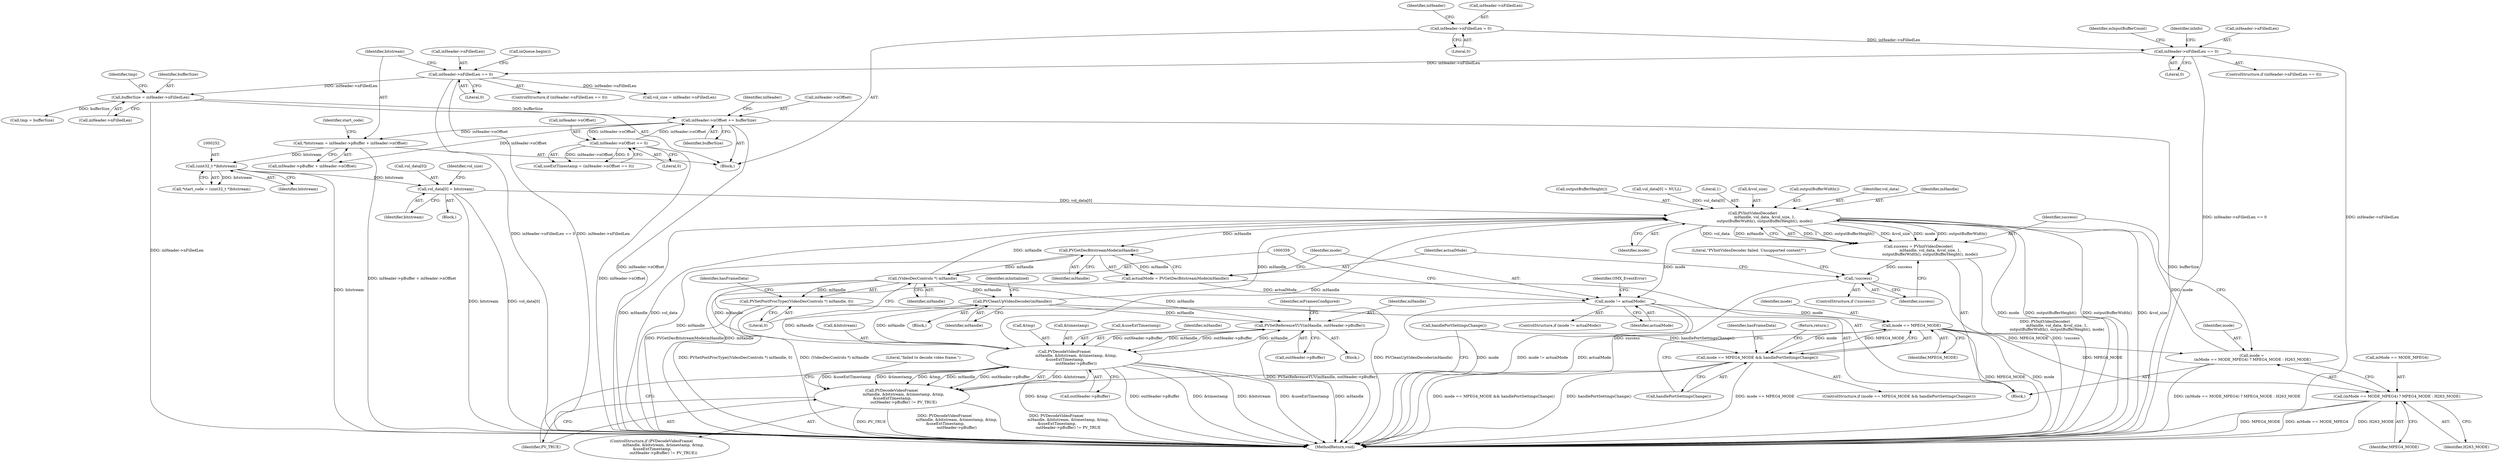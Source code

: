 digraph "0_Android_d2f47191538837e796e2b10c1ff7e1ee35f6e0ab@array" {
"1000292" [label="(Call,vol_data[0] = bitstream)"];
"1000251" [label="(Call,(uint32_t *)bitstream)"];
"1000239" [label="(Call,*bitstream = inHeader->pBuffer + inHeader->nOffset)"];
"1000510" [label="(Call,inHeader->nOffset += bufferSize)"];
"1000461" [label="(Call,bufferSize = inHeader->nFilledLen)"];
"1000169" [label="(Call,inHeader->nFilledLen == 0)"];
"1000540" [label="(Call,inHeader->nFilledLen == 0)"];
"1000515" [label="(Call,inHeader->nFilledLen = 0)"];
"1000438" [label="(Call,inHeader->nOffset == 0)"];
"1000314" [label="(Call,PVInitVideoDecoder(\n                    mHandle, vol_data, &vol_size, 1,\n                    outputBufferWidth(), outputBufferHeight(), mode))"];
"1000312" [label="(Call,success = PVInitVideoDecoder(\n                    mHandle, vol_data, &vol_size, 1,\n                    outputBufferWidth(), outputBufferHeight(), mode))"];
"1000324" [label="(Call,!success)"];
"1000341" [label="(Call,PVGetDecBitstreamMode(mHandle))"];
"1000339" [label="(Call,actualMode = PVGetDecBitstreamMode(mHandle))"];
"1000344" [label="(Call,mode != actualMode)"];
"1000400" [label="(Call,mode == MPEG4_MODE)"];
"1000303" [label="(Call,mode =\n (mMode == MODE_MPEG4) ? MPEG4_MODE : H263_MODE)"];
"1000305" [label="(Call,(mMode == MODE_MPEG4) ? MPEG4_MODE : H263_MODE)"];
"1000399" [label="(Call,mode == MPEG4_MODE && handlePortSettingsChange())"];
"1000358" [label="(Call,(VideoDecControls *) mHandle)"];
"1000264" [label="(Call,PVCleanUpVideoDecoder(mHandle))"];
"1000427" [label="(Call,PVSetReferenceYUV(mHandle, outHeader->pBuffer))"];
"1000472" [label="(Call,PVDecodeVideoFrame(\n                    mHandle, &bitstream, &timestamp, &tmp,\n &useExtTimestamp,\n                    outHeader->pBuffer))"];
"1000471" [label="(Call,PVDecodeVideoFrame(\n                    mHandle, &bitstream, &timestamp, &tmp,\n &useExtTimestamp,\n                    outHeader->pBuffer) != PV_TRUE)"];
"1000357" [label="(Call,PVSetPostProcType((VideoDecControls *) mHandle, 0))"];
"1000615" [label="(MethodReturn,void)"];
"1000173" [label="(Literal,0)"];
"1000433" [label="(Identifier,mFramesConfigured)"];
"1000169" [label="(Call,inHeader->nFilledLen == 0)"];
"1000168" [label="(ControlStructure,if (inHeader->nFilledLen == 0))"];
"1000467" [label="(Call,tmp = bufferSize)"];
"1000296" [label="(Identifier,bitstream)"];
"1000343" [label="(ControlStructure,if (mode != actualMode))"];
"1000485" [label="(Identifier,PV_TRUE)"];
"1000340" [label="(Identifier,actualMode)"];
"1000272" [label="(Block,)"];
"1000324" [label="(Call,!success)"];
"1000562" [label="(Identifier,mInputBufferCount)"];
"1000408" [label="(Identifier,hasFrameData)"];
"1000399" [label="(Call,mode == MPEG4_MODE && handlePortSettingsChange())"];
"1000345" [label="(Identifier,mode)"];
"1000319" [label="(Literal,1)"];
"1000400" [label="(Call,mode == MPEG4_MODE)"];
"1000304" [label="(Identifier,mode)"];
"1000461" [label="(Call,bufferSize = inHeader->nFilledLen)"];
"1000317" [label="(Call,&vol_size)"];
"1000263" [label="(Block,)"];
"1000129" [label="(Block,)"];
"1000523" [label="(Identifier,inHeader)"];
"1000306" [label="(Call,mMode == MODE_MPEG4)"];
"1000323" [label="(ControlStructure,if (!success))"];
"1000548" [label="(Identifier,inInfo)"];
"1000517" [label="(Identifier,inHeader)"];
"1000298" [label="(Identifier,vol_size)"];
"1000427" [label="(Call,PVSetReferenceYUV(mHandle, outHeader->pBuffer))"];
"1000357" [label="(Call,PVSetPostProcType((VideoDecControls *) mHandle, 0))"];
"1000325" [label="(Identifier,success)"];
"1000320" [label="(Call,outputBufferWidth())"];
"1000463" [label="(Call,inHeader->nFilledLen)"];
"1000462" [label="(Identifier,bufferSize)"];
"1000474" [label="(Call,&bitstream)"];
"1000322" [label="(Identifier,mode)"];
"1000468" [label="(Identifier,tmp)"];
"1000339" [label="(Call,actualMode = PVGetDecBitstreamMode(mHandle))"];
"1000402" [label="(Identifier,MPEG4_MODE)"];
"1000250" [label="(Identifier,start_code)"];
"1000342" [label="(Identifier,mHandle)"];
"1000265" [label="(Identifier,mHandle)"];
"1000316" [label="(Identifier,vol_data)"];
"1000305" [label="(Call,(mMode == MODE_MPEG4) ? MPEG4_MODE : H263_MODE)"];
"1000403" [label="(Call,handlePortSettingsChange())"];
"1000398" [label="(ControlStructure,if (mode == MPEG4_MODE && handlePortSettingsChange()))"];
"1000292" [label="(Call,vol_data[0] = bitstream)"];
"1000499" [label="(Call,handlePortSettingsChange())"];
"1000349" [label="(Identifier,OMX_EventError)"];
"1000314" [label="(Call,PVInitVideoDecoder(\n                    mHandle, vol_data, &vol_size, 1,\n                    outputBufferWidth(), outputBufferHeight(), mode))"];
"1000241" [label="(Call,inHeader->pBuffer + inHeader->nOffset)"];
"1000510" [label="(Call,inHeader->nOffset += bufferSize)"];
"1000472" [label="(Call,PVDecodeVideoFrame(\n                    mHandle, &bitstream, &timestamp, &tmp,\n &useExtTimestamp,\n                    outHeader->pBuffer))"];
"1000344" [label="(Call,mode != actualMode)"];
"1000541" [label="(Call,inHeader->nFilledLen)"];
"1000267" [label="(Identifier,mInitialized)"];
"1000346" [label="(Identifier,actualMode)"];
"1000488" [label="(Literal,\"failed to decode video frame.\")"];
"1000309" [label="(Identifier,MPEG4_MODE)"];
"1000478" [label="(Call,&tmp)"];
"1000514" [label="(Identifier,bufferSize)"];
"1000476" [label="(Call,&timestamp)"];
"1000539" [label="(ControlStructure,if (inHeader->nFilledLen == 0))"];
"1000303" [label="(Call,mode =\n (mMode == MODE_MPEG4) ? MPEG4_MODE : H263_MODE)"];
"1000544" [label="(Literal,0)"];
"1000240" [label="(Identifier,bitstream)"];
"1000511" [label="(Call,inHeader->nOffset)"];
"1000253" [label="(Identifier,bitstream)"];
"1000170" [label="(Call,inHeader->nFilledLen)"];
"1000429" [label="(Call,outHeader->pBuffer)"];
"1000264" [label="(Call,PVCleanUpVideoDecoder(mHandle))"];
"1000471" [label="(Call,PVDecodeVideoFrame(\n                    mHandle, &bitstream, &timestamp, &tmp,\n &useExtTimestamp,\n                    outHeader->pBuffer) != PV_TRUE)"];
"1000297" [label="(Call,vol_size = inHeader->nFilledLen)"];
"1000360" [label="(Identifier,mHandle)"];
"1000361" [label="(Literal,0)"];
"1000439" [label="(Call,inHeader->nOffset)"];
"1000249" [label="(Call,*start_code = (uint32_t *)bitstream)"];
"1000401" [label="(Identifier,mode)"];
"1000315" [label="(Identifier,mHandle)"];
"1000442" [label="(Literal,0)"];
"1000310" [label="(Identifier,H263_MODE)"];
"1000470" [label="(ControlStructure,if (PVDecodeVideoFrame(\n                    mHandle, &bitstream, &timestamp, &tmp,\n &useExtTimestamp,\n                    outHeader->pBuffer) != PV_TRUE))"];
"1000482" [label="(Call,outHeader->pBuffer)"];
"1000251" [label="(Call,(uint32_t *)bitstream)"];
"1000313" [label="(Identifier,success)"];
"1000364" [label="(Identifier,hasFrameData)"];
"1000321" [label="(Call,outputBufferHeight())"];
"1000480" [label="(Call,&useExtTimestamp)"];
"1000239" [label="(Call,*bitstream = inHeader->pBuffer + inHeader->nOffset)"];
"1000176" [label="(Call,inQueue.begin())"];
"1000540" [label="(Call,inHeader->nFilledLen == 0)"];
"1000358" [label="(Call,(VideoDecControls *) mHandle)"];
"1000414" [label="(Block,)"];
"1000405" [label="(Return,return;)"];
"1000436" [label="(Call,useExtTimestamp = (inHeader->nOffset == 0))"];
"1000438" [label="(Call,inHeader->nOffset == 0)"];
"1000278" [label="(Call,vol_data[0] = NULL)"];
"1000328" [label="(Literal,\"PVInitVideoDecoder failed. Unsupported content?\")"];
"1000519" [label="(Literal,0)"];
"1000428" [label="(Identifier,mHandle)"];
"1000473" [label="(Identifier,mHandle)"];
"1000341" [label="(Call,PVGetDecBitstreamMode(mHandle))"];
"1000516" [label="(Call,inHeader->nFilledLen)"];
"1000291" [label="(Block,)"];
"1000293" [label="(Call,vol_data[0])"];
"1000515" [label="(Call,inHeader->nFilledLen = 0)"];
"1000312" [label="(Call,success = PVInitVideoDecoder(\n                    mHandle, vol_data, &vol_size, 1,\n                    outputBufferWidth(), outputBufferHeight(), mode))"];
"1000292" -> "1000291"  [label="AST: "];
"1000292" -> "1000296"  [label="CFG: "];
"1000293" -> "1000292"  [label="AST: "];
"1000296" -> "1000292"  [label="AST: "];
"1000298" -> "1000292"  [label="CFG: "];
"1000292" -> "1000615"  [label="DDG: vol_data[0]"];
"1000292" -> "1000615"  [label="DDG: bitstream"];
"1000251" -> "1000292"  [label="DDG: bitstream"];
"1000292" -> "1000314"  [label="DDG: vol_data[0]"];
"1000251" -> "1000249"  [label="AST: "];
"1000251" -> "1000253"  [label="CFG: "];
"1000252" -> "1000251"  [label="AST: "];
"1000253" -> "1000251"  [label="AST: "];
"1000249" -> "1000251"  [label="CFG: "];
"1000251" -> "1000615"  [label="DDG: bitstream"];
"1000251" -> "1000249"  [label="DDG: bitstream"];
"1000239" -> "1000251"  [label="DDG: bitstream"];
"1000239" -> "1000129"  [label="AST: "];
"1000239" -> "1000241"  [label="CFG: "];
"1000240" -> "1000239"  [label="AST: "];
"1000241" -> "1000239"  [label="AST: "];
"1000250" -> "1000239"  [label="CFG: "];
"1000239" -> "1000615"  [label="DDG: inHeader->pBuffer + inHeader->nOffset"];
"1000510" -> "1000239"  [label="DDG: inHeader->nOffset"];
"1000510" -> "1000129"  [label="AST: "];
"1000510" -> "1000514"  [label="CFG: "];
"1000511" -> "1000510"  [label="AST: "];
"1000514" -> "1000510"  [label="AST: "];
"1000517" -> "1000510"  [label="CFG: "];
"1000510" -> "1000615"  [label="DDG: bufferSize"];
"1000510" -> "1000615"  [label="DDG: inHeader->nOffset"];
"1000510" -> "1000241"  [label="DDG: inHeader->nOffset"];
"1000510" -> "1000438"  [label="DDG: inHeader->nOffset"];
"1000461" -> "1000510"  [label="DDG: bufferSize"];
"1000438" -> "1000510"  [label="DDG: inHeader->nOffset"];
"1000461" -> "1000129"  [label="AST: "];
"1000461" -> "1000463"  [label="CFG: "];
"1000462" -> "1000461"  [label="AST: "];
"1000463" -> "1000461"  [label="AST: "];
"1000468" -> "1000461"  [label="CFG: "];
"1000461" -> "1000615"  [label="DDG: inHeader->nFilledLen"];
"1000169" -> "1000461"  [label="DDG: inHeader->nFilledLen"];
"1000461" -> "1000467"  [label="DDG: bufferSize"];
"1000169" -> "1000168"  [label="AST: "];
"1000169" -> "1000173"  [label="CFG: "];
"1000170" -> "1000169"  [label="AST: "];
"1000173" -> "1000169"  [label="AST: "];
"1000176" -> "1000169"  [label="CFG: "];
"1000240" -> "1000169"  [label="CFG: "];
"1000169" -> "1000615"  [label="DDG: inHeader->nFilledLen == 0"];
"1000169" -> "1000615"  [label="DDG: inHeader->nFilledLen"];
"1000540" -> "1000169"  [label="DDG: inHeader->nFilledLen"];
"1000169" -> "1000297"  [label="DDG: inHeader->nFilledLen"];
"1000540" -> "1000539"  [label="AST: "];
"1000540" -> "1000544"  [label="CFG: "];
"1000541" -> "1000540"  [label="AST: "];
"1000544" -> "1000540"  [label="AST: "];
"1000548" -> "1000540"  [label="CFG: "];
"1000562" -> "1000540"  [label="CFG: "];
"1000540" -> "1000615"  [label="DDG: inHeader->nFilledLen == 0"];
"1000540" -> "1000615"  [label="DDG: inHeader->nFilledLen"];
"1000515" -> "1000540"  [label="DDG: inHeader->nFilledLen"];
"1000515" -> "1000129"  [label="AST: "];
"1000515" -> "1000519"  [label="CFG: "];
"1000516" -> "1000515"  [label="AST: "];
"1000519" -> "1000515"  [label="AST: "];
"1000523" -> "1000515"  [label="CFG: "];
"1000438" -> "1000436"  [label="AST: "];
"1000438" -> "1000442"  [label="CFG: "];
"1000439" -> "1000438"  [label="AST: "];
"1000442" -> "1000438"  [label="AST: "];
"1000436" -> "1000438"  [label="CFG: "];
"1000438" -> "1000615"  [label="DDG: inHeader->nOffset"];
"1000438" -> "1000436"  [label="DDG: inHeader->nOffset"];
"1000438" -> "1000436"  [label="DDG: 0"];
"1000314" -> "1000312"  [label="AST: "];
"1000314" -> "1000322"  [label="CFG: "];
"1000315" -> "1000314"  [label="AST: "];
"1000316" -> "1000314"  [label="AST: "];
"1000317" -> "1000314"  [label="AST: "];
"1000319" -> "1000314"  [label="AST: "];
"1000320" -> "1000314"  [label="AST: "];
"1000321" -> "1000314"  [label="AST: "];
"1000322" -> "1000314"  [label="AST: "];
"1000312" -> "1000314"  [label="CFG: "];
"1000314" -> "1000615"  [label="DDG: mHandle"];
"1000314" -> "1000615"  [label="DDG: vol_data"];
"1000314" -> "1000615"  [label="DDG: mode"];
"1000314" -> "1000615"  [label="DDG: outputBufferHeight()"];
"1000314" -> "1000615"  [label="DDG: outputBufferWidth()"];
"1000314" -> "1000615"  [label="DDG: &vol_size"];
"1000314" -> "1000312"  [label="DDG: 1"];
"1000314" -> "1000312"  [label="DDG: outputBufferHeight()"];
"1000314" -> "1000312"  [label="DDG: &vol_size"];
"1000314" -> "1000312"  [label="DDG: mode"];
"1000314" -> "1000312"  [label="DDG: outputBufferWidth()"];
"1000314" -> "1000312"  [label="DDG: vol_data"];
"1000314" -> "1000312"  [label="DDG: mHandle"];
"1000264" -> "1000314"  [label="DDG: mHandle"];
"1000358" -> "1000314"  [label="DDG: mHandle"];
"1000472" -> "1000314"  [label="DDG: mHandle"];
"1000278" -> "1000314"  [label="DDG: vol_data[0]"];
"1000303" -> "1000314"  [label="DDG: mode"];
"1000314" -> "1000341"  [label="DDG: mHandle"];
"1000314" -> "1000344"  [label="DDG: mode"];
"1000312" -> "1000272"  [label="AST: "];
"1000313" -> "1000312"  [label="AST: "];
"1000325" -> "1000312"  [label="CFG: "];
"1000312" -> "1000615"  [label="DDG: PVInitVideoDecoder(\n                    mHandle, vol_data, &vol_size, 1,\n                    outputBufferWidth(), outputBufferHeight(), mode)"];
"1000312" -> "1000324"  [label="DDG: success"];
"1000324" -> "1000323"  [label="AST: "];
"1000324" -> "1000325"  [label="CFG: "];
"1000325" -> "1000324"  [label="AST: "];
"1000328" -> "1000324"  [label="CFG: "];
"1000340" -> "1000324"  [label="CFG: "];
"1000324" -> "1000615"  [label="DDG: !success"];
"1000324" -> "1000615"  [label="DDG: success"];
"1000341" -> "1000339"  [label="AST: "];
"1000341" -> "1000342"  [label="CFG: "];
"1000342" -> "1000341"  [label="AST: "];
"1000339" -> "1000341"  [label="CFG: "];
"1000341" -> "1000615"  [label="DDG: mHandle"];
"1000341" -> "1000339"  [label="DDG: mHandle"];
"1000341" -> "1000358"  [label="DDG: mHandle"];
"1000339" -> "1000272"  [label="AST: "];
"1000340" -> "1000339"  [label="AST: "];
"1000345" -> "1000339"  [label="CFG: "];
"1000339" -> "1000615"  [label="DDG: PVGetDecBitstreamMode(mHandle)"];
"1000339" -> "1000344"  [label="DDG: actualMode"];
"1000344" -> "1000343"  [label="AST: "];
"1000344" -> "1000346"  [label="CFG: "];
"1000345" -> "1000344"  [label="AST: "];
"1000346" -> "1000344"  [label="AST: "];
"1000349" -> "1000344"  [label="CFG: "];
"1000359" -> "1000344"  [label="CFG: "];
"1000344" -> "1000615"  [label="DDG: mode != actualMode"];
"1000344" -> "1000615"  [label="DDG: actualMode"];
"1000344" -> "1000615"  [label="DDG: mode"];
"1000344" -> "1000400"  [label="DDG: mode"];
"1000400" -> "1000399"  [label="AST: "];
"1000400" -> "1000402"  [label="CFG: "];
"1000401" -> "1000400"  [label="AST: "];
"1000402" -> "1000400"  [label="AST: "];
"1000403" -> "1000400"  [label="CFG: "];
"1000399" -> "1000400"  [label="CFG: "];
"1000400" -> "1000615"  [label="DDG: mode"];
"1000400" -> "1000615"  [label="DDG: MPEG4_MODE"];
"1000400" -> "1000303"  [label="DDG: MPEG4_MODE"];
"1000400" -> "1000305"  [label="DDG: MPEG4_MODE"];
"1000400" -> "1000399"  [label="DDG: mode"];
"1000400" -> "1000399"  [label="DDG: MPEG4_MODE"];
"1000303" -> "1000272"  [label="AST: "];
"1000303" -> "1000305"  [label="CFG: "];
"1000304" -> "1000303"  [label="AST: "];
"1000305" -> "1000303"  [label="AST: "];
"1000313" -> "1000303"  [label="CFG: "];
"1000303" -> "1000615"  [label="DDG: (mMode == MODE_MPEG4) ? MPEG4_MODE : H263_MODE"];
"1000305" -> "1000309"  [label="CFG: "];
"1000305" -> "1000310"  [label="CFG: "];
"1000306" -> "1000305"  [label="AST: "];
"1000309" -> "1000305"  [label="AST: "];
"1000310" -> "1000305"  [label="AST: "];
"1000305" -> "1000615"  [label="DDG: H263_MODE"];
"1000305" -> "1000615"  [label="DDG: MPEG4_MODE"];
"1000305" -> "1000615"  [label="DDG: mMode == MODE_MPEG4"];
"1000399" -> "1000398"  [label="AST: "];
"1000399" -> "1000403"  [label="CFG: "];
"1000403" -> "1000399"  [label="AST: "];
"1000405" -> "1000399"  [label="CFG: "];
"1000408" -> "1000399"  [label="CFG: "];
"1000399" -> "1000615"  [label="DDG: handlePortSettingsChange()"];
"1000399" -> "1000615"  [label="DDG: mode == MPEG4_MODE"];
"1000399" -> "1000615"  [label="DDG: mode == MPEG4_MODE && handlePortSettingsChange()"];
"1000499" -> "1000399"  [label="DDG: handlePortSettingsChange()"];
"1000358" -> "1000357"  [label="AST: "];
"1000358" -> "1000360"  [label="CFG: "];
"1000359" -> "1000358"  [label="AST: "];
"1000360" -> "1000358"  [label="AST: "];
"1000361" -> "1000358"  [label="CFG: "];
"1000358" -> "1000615"  [label="DDG: mHandle"];
"1000358" -> "1000264"  [label="DDG: mHandle"];
"1000358" -> "1000357"  [label="DDG: mHandle"];
"1000358" -> "1000427"  [label="DDG: mHandle"];
"1000358" -> "1000472"  [label="DDG: mHandle"];
"1000264" -> "1000263"  [label="AST: "];
"1000264" -> "1000265"  [label="CFG: "];
"1000265" -> "1000264"  [label="AST: "];
"1000267" -> "1000264"  [label="CFG: "];
"1000264" -> "1000615"  [label="DDG: PVCleanUpVideoDecoder(mHandle)"];
"1000472" -> "1000264"  [label="DDG: mHandle"];
"1000264" -> "1000427"  [label="DDG: mHandle"];
"1000264" -> "1000472"  [label="DDG: mHandle"];
"1000427" -> "1000414"  [label="AST: "];
"1000427" -> "1000429"  [label="CFG: "];
"1000428" -> "1000427"  [label="AST: "];
"1000429" -> "1000427"  [label="AST: "];
"1000433" -> "1000427"  [label="CFG: "];
"1000427" -> "1000615"  [label="DDG: PVSetReferenceYUV(mHandle, outHeader->pBuffer)"];
"1000472" -> "1000427"  [label="DDG: mHandle"];
"1000472" -> "1000427"  [label="DDG: outHeader->pBuffer"];
"1000427" -> "1000472"  [label="DDG: mHandle"];
"1000427" -> "1000472"  [label="DDG: outHeader->pBuffer"];
"1000472" -> "1000471"  [label="AST: "];
"1000472" -> "1000482"  [label="CFG: "];
"1000473" -> "1000472"  [label="AST: "];
"1000474" -> "1000472"  [label="AST: "];
"1000476" -> "1000472"  [label="AST: "];
"1000478" -> "1000472"  [label="AST: "];
"1000480" -> "1000472"  [label="AST: "];
"1000482" -> "1000472"  [label="AST: "];
"1000485" -> "1000472"  [label="CFG: "];
"1000472" -> "1000615"  [label="DDG: &timestamp"];
"1000472" -> "1000615"  [label="DDG: &bitstream"];
"1000472" -> "1000615"  [label="DDG: &useExtTimestamp"];
"1000472" -> "1000615"  [label="DDG: mHandle"];
"1000472" -> "1000615"  [label="DDG: &tmp"];
"1000472" -> "1000615"  [label="DDG: outHeader->pBuffer"];
"1000472" -> "1000471"  [label="DDG: &bitstream"];
"1000472" -> "1000471"  [label="DDG: &useExtTimestamp"];
"1000472" -> "1000471"  [label="DDG: &timestamp"];
"1000472" -> "1000471"  [label="DDG: &tmp"];
"1000472" -> "1000471"  [label="DDG: mHandle"];
"1000472" -> "1000471"  [label="DDG: outHeader->pBuffer"];
"1000471" -> "1000470"  [label="AST: "];
"1000471" -> "1000485"  [label="CFG: "];
"1000485" -> "1000471"  [label="AST: "];
"1000488" -> "1000471"  [label="CFG: "];
"1000499" -> "1000471"  [label="CFG: "];
"1000471" -> "1000615"  [label="DDG: PVDecodeVideoFrame(\n                    mHandle, &bitstream, &timestamp, &tmp,\n &useExtTimestamp,\n                    outHeader->pBuffer)"];
"1000471" -> "1000615"  [label="DDG: PVDecodeVideoFrame(\n                    mHandle, &bitstream, &timestamp, &tmp,\n &useExtTimestamp,\n                    outHeader->pBuffer) != PV_TRUE"];
"1000471" -> "1000615"  [label="DDG: PV_TRUE"];
"1000357" -> "1000272"  [label="AST: "];
"1000357" -> "1000361"  [label="CFG: "];
"1000361" -> "1000357"  [label="AST: "];
"1000364" -> "1000357"  [label="CFG: "];
"1000357" -> "1000615"  [label="DDG: PVSetPostProcType((VideoDecControls *) mHandle, 0)"];
"1000357" -> "1000615"  [label="DDG: (VideoDecControls *) mHandle"];
}
